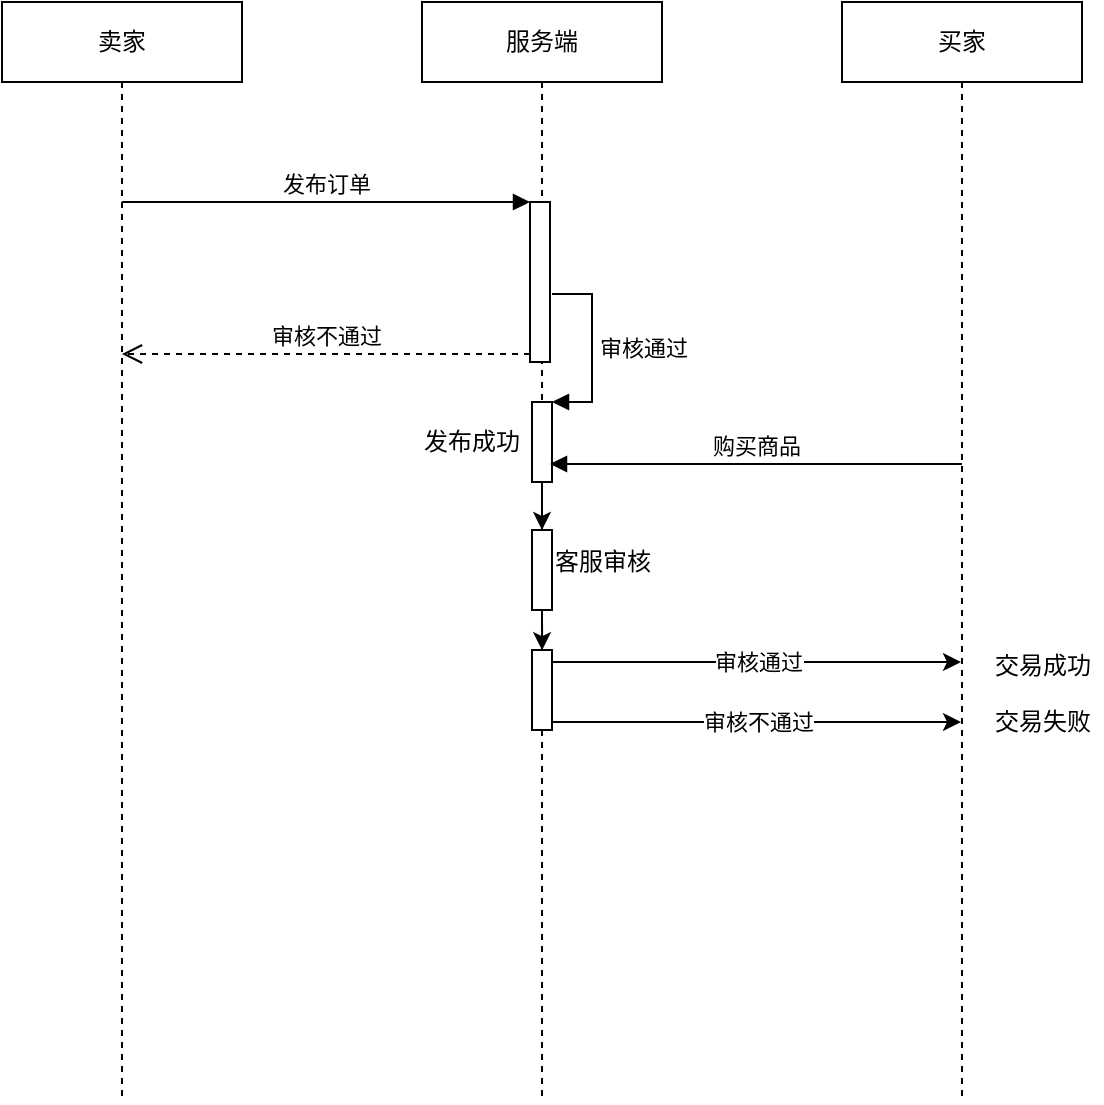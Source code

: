 <mxfile version="14.2.4" type="github">
  <diagram id="ReyBLbTLcTf6_M9RhmkP" name="第 1 页">
    <mxGraphModel dx="1186" dy="716" grid="1" gridSize="10" guides="1" tooltips="1" connect="1" arrows="1" fold="1" page="1" pageScale="1" pageWidth="1169" pageHeight="827" math="0" shadow="0">
      <root>
        <mxCell id="0" />
        <mxCell id="1" parent="0" />
        <mxCell id="dI9mgmMO9oiXU-b99gVP-6" value="服务端" style="shape=umlLifeline;perimeter=lifelinePerimeter;whiteSpace=wrap;html=1;container=1;collapsible=0;recursiveResize=0;outlineConnect=0;rounded=0;sketch=0;" vertex="1" parent="1">
          <mxGeometry x="500" y="90" width="120" height="550" as="geometry" />
        </mxCell>
        <mxCell id="dI9mgmMO9oiXU-b99gVP-11" value="" style="html=1;points=[];perimeter=orthogonalPerimeter;" vertex="1" parent="dI9mgmMO9oiXU-b99gVP-6">
          <mxGeometry x="54" y="100" width="10" height="80" as="geometry" />
        </mxCell>
        <mxCell id="dI9mgmMO9oiXU-b99gVP-20" value="" style="html=1;points=[];perimeter=orthogonalPerimeter;direction=east;" vertex="1" parent="dI9mgmMO9oiXU-b99gVP-6">
          <mxGeometry x="55" y="264" width="10" height="40" as="geometry" />
        </mxCell>
        <mxCell id="dI9mgmMO9oiXU-b99gVP-24" value="" style="html=1;points=[];perimeter=orthogonalPerimeter;direction=east;" vertex="1" parent="dI9mgmMO9oiXU-b99gVP-6">
          <mxGeometry x="55" y="324" width="10" height="40" as="geometry" />
        </mxCell>
        <mxCell id="dI9mgmMO9oiXU-b99gVP-25" value="" style="endArrow=classic;html=1;entryX=0.505;entryY=0.003;entryDx=0;entryDy=0;entryPerimeter=0;" edge="1" parent="dI9mgmMO9oiXU-b99gVP-6" target="dI9mgmMO9oiXU-b99gVP-24">
          <mxGeometry width="50" height="50" relative="1" as="geometry">
            <mxPoint x="60" y="305" as="sourcePoint" />
            <mxPoint x="100" y="310" as="targetPoint" />
          </mxGeometry>
        </mxCell>
        <mxCell id="dI9mgmMO9oiXU-b99gVP-7" value="买家" style="shape=umlLifeline;perimeter=lifelinePerimeter;whiteSpace=wrap;html=1;container=1;collapsible=0;recursiveResize=0;outlineConnect=0;rounded=0;sketch=0;" vertex="1" parent="1">
          <mxGeometry x="710" y="90" width="120" height="550" as="geometry" />
        </mxCell>
        <mxCell id="dI9mgmMO9oiXU-b99gVP-8" value="卖家" style="shape=umlLifeline;perimeter=lifelinePerimeter;whiteSpace=wrap;html=1;container=1;collapsible=0;recursiveResize=0;outlineConnect=0;rounded=0;sketch=0;" vertex="1" parent="1">
          <mxGeometry x="290" y="90" width="120" height="550" as="geometry" />
        </mxCell>
        <mxCell id="dI9mgmMO9oiXU-b99gVP-12" value="发布订单" style="html=1;verticalAlign=bottom;endArrow=block;entryX=0;entryY=0;" edge="1" target="dI9mgmMO9oiXU-b99gVP-11" parent="1" source="dI9mgmMO9oiXU-b99gVP-8">
          <mxGeometry relative="1" as="geometry">
            <mxPoint x="484" y="190" as="sourcePoint" />
          </mxGeometry>
        </mxCell>
        <mxCell id="dI9mgmMO9oiXU-b99gVP-13" value="审核不通过" style="html=1;verticalAlign=bottom;endArrow=open;dashed=1;endSize=8;exitX=0;exitY=0.95;" edge="1" source="dI9mgmMO9oiXU-b99gVP-11" parent="1" target="dI9mgmMO9oiXU-b99gVP-8">
          <mxGeometry relative="1" as="geometry">
            <mxPoint x="484" y="266" as="targetPoint" />
          </mxGeometry>
        </mxCell>
        <mxCell id="dI9mgmMO9oiXU-b99gVP-14" value="" style="html=1;points=[];perimeter=orthogonalPerimeter;" vertex="1" parent="1">
          <mxGeometry x="555" y="290" width="10" height="40" as="geometry" />
        </mxCell>
        <mxCell id="dI9mgmMO9oiXU-b99gVP-15" value="审核通过" style="edgeStyle=orthogonalEdgeStyle;html=1;align=left;spacingLeft=2;endArrow=block;rounded=0;entryX=1;entryY=0;exitX=1.1;exitY=0.575;exitDx=0;exitDy=0;exitPerimeter=0;" edge="1" target="dI9mgmMO9oiXU-b99gVP-14" parent="1" source="dI9mgmMO9oiXU-b99gVP-11">
          <mxGeometry relative="1" as="geometry">
            <mxPoint x="560" y="270" as="sourcePoint" />
            <Array as="points">
              <mxPoint x="585" y="236" />
              <mxPoint x="585" y="290" />
            </Array>
          </mxGeometry>
        </mxCell>
        <mxCell id="dI9mgmMO9oiXU-b99gVP-16" value="发布成功" style="text;html=1;strokeColor=none;fillColor=none;align=center;verticalAlign=middle;whiteSpace=wrap;rounded=0;" vertex="1" parent="1">
          <mxGeometry x="500" y="300" width="50" height="20" as="geometry" />
        </mxCell>
        <mxCell id="dI9mgmMO9oiXU-b99gVP-18" value="购买商品" style="html=1;verticalAlign=bottom;endArrow=block;entryX=0.9;entryY=0.5;entryDx=0;entryDy=0;entryPerimeter=0;" edge="1" parent="1">
          <mxGeometry relative="1" as="geometry">
            <mxPoint x="770" y="321" as="sourcePoint" />
            <mxPoint x="564" y="321" as="targetPoint" />
            <Array as="points">
              <mxPoint x="660" y="321" />
              <mxPoint x="600" y="321" />
            </Array>
          </mxGeometry>
        </mxCell>
        <mxCell id="dI9mgmMO9oiXU-b99gVP-22" value="" style="endArrow=classic;html=1;" edge="1" parent="1">
          <mxGeometry width="50" height="50" relative="1" as="geometry">
            <mxPoint x="560" y="330" as="sourcePoint" />
            <mxPoint x="560" y="354" as="targetPoint" />
          </mxGeometry>
        </mxCell>
        <mxCell id="dI9mgmMO9oiXU-b99gVP-23" value="客服审核" style="text;html=1;align=center;verticalAlign=middle;resizable=0;points=[];autosize=1;" vertex="1" parent="1">
          <mxGeometry x="560" y="360" width="60" height="20" as="geometry" />
        </mxCell>
        <mxCell id="dI9mgmMO9oiXU-b99gVP-29" value="" style="endArrow=classic;html=1;" edge="1" parent="1" target="dI9mgmMO9oiXU-b99gVP-7">
          <mxGeometry relative="1" as="geometry">
            <mxPoint x="565" y="420" as="sourcePoint" />
            <mxPoint x="725" y="420" as="targetPoint" />
          </mxGeometry>
        </mxCell>
        <mxCell id="dI9mgmMO9oiXU-b99gVP-30" value="审核通过" style="edgeLabel;resizable=0;html=1;align=center;verticalAlign=middle;" connectable="0" vertex="1" parent="dI9mgmMO9oiXU-b99gVP-29">
          <mxGeometry relative="1" as="geometry" />
        </mxCell>
        <mxCell id="dI9mgmMO9oiXU-b99gVP-32" value="交易成功" style="text;html=1;align=center;verticalAlign=middle;resizable=0;points=[];autosize=1;" vertex="1" parent="1">
          <mxGeometry x="780" y="412" width="60" height="20" as="geometry" />
        </mxCell>
        <mxCell id="dI9mgmMO9oiXU-b99gVP-33" value="" style="endArrow=classic;html=1;" edge="1" parent="1">
          <mxGeometry relative="1" as="geometry">
            <mxPoint x="565" y="450" as="sourcePoint" />
            <mxPoint x="769.5" y="450" as="targetPoint" />
          </mxGeometry>
        </mxCell>
        <mxCell id="dI9mgmMO9oiXU-b99gVP-34" value="审核不通过" style="edgeLabel;resizable=0;html=1;align=center;verticalAlign=middle;" connectable="0" vertex="1" parent="dI9mgmMO9oiXU-b99gVP-33">
          <mxGeometry relative="1" as="geometry" />
        </mxCell>
        <mxCell id="dI9mgmMO9oiXU-b99gVP-35" value="交易失败" style="text;html=1;align=center;verticalAlign=middle;resizable=0;points=[];autosize=1;" vertex="1" parent="1">
          <mxGeometry x="780" y="440" width="60" height="20" as="geometry" />
        </mxCell>
      </root>
    </mxGraphModel>
  </diagram>
</mxfile>
